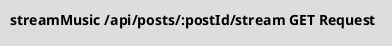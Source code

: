@startuml streamMusic-Request
!theme toy
skinparam linetype ortho
title "streamMusic /api/posts/:postId/stream GET Request"
@enduml
@startuml streamMusic-Response
!theme toy
skinparam linetype ortho
title "streamMusic /api/posts/:postId/stream GET Response"

file "postId.mp3"

note left of "postId.mp3"
    Stream of bytes
end note
@enduml
